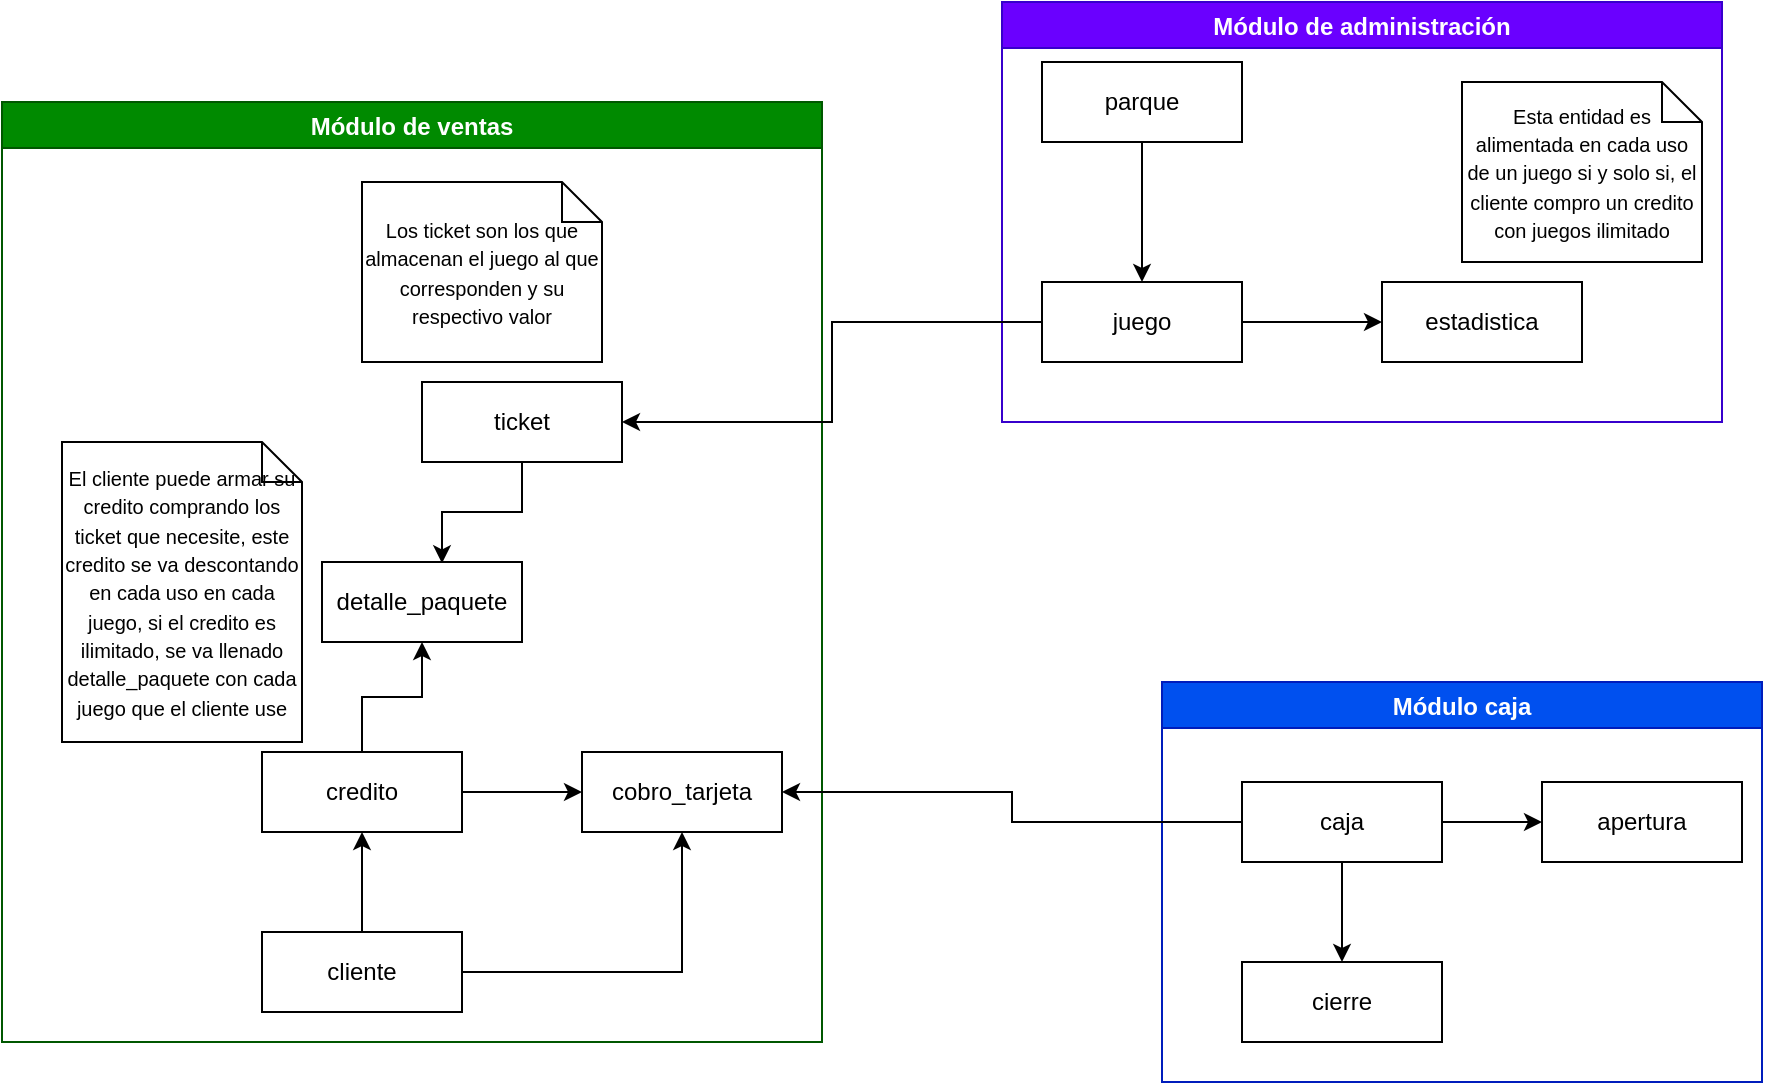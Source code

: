 <mxfile version="14.6.13" type="device"><diagram id="hDM5s5VB6b4KZ9M9UwqM" name="Página-1"><mxGraphModel dx="1185" dy="650" grid="1" gridSize="10" guides="1" tooltips="1" connect="1" arrows="1" fold="1" page="1" pageScale="1" pageWidth="1100" pageHeight="850" math="0" shadow="0"><root><mxCell id="0"/><mxCell id="1" parent="0"/><mxCell id="n8Sd1J-hEDb_v5RWxnbS-32" value="Módulo de ventas" style="swimlane;fillColor=#008a00;strokeColor=#005700;fontColor=#ffffff;swimlaneFillColor=#ffffff;" vertex="1" parent="1"><mxGeometry x="100" y="220" width="410" height="470" as="geometry"><mxRectangle x="50" y="220" width="130" height="23" as="alternateBounds"/></mxGeometry></mxCell><mxCell id="n8Sd1J-hEDb_v5RWxnbS-33" value="Módulo de administración" style="swimlane;fillColor=#6a00ff;strokeColor=#3700CC;fontColor=#ffffff;swimlaneFillColor=#ffffff;" vertex="1" parent="1"><mxGeometry x="600" y="170" width="360" height="210" as="geometry"><mxRectangle x="50" y="220" width="130" height="23" as="alternateBounds"/></mxGeometry></mxCell><mxCell id="n8Sd1J-hEDb_v5RWxnbS-34" value="Módulo caja" style="swimlane;fillColor=#0050ef;strokeColor=#001DBC;fontColor=#ffffff;swimlaneFillColor=#ffffff;" vertex="1" parent="1"><mxGeometry x="680" y="510" width="300" height="200" as="geometry"><mxRectangle x="50" y="220" width="130" height="23" as="alternateBounds"/></mxGeometry></mxCell><mxCell id="n8Sd1J-hEDb_v5RWxnbS-35" style="edgeStyle=orthogonalEdgeStyle;rounded=0;orthogonalLoop=1;jettySize=auto;html=1;entryX=0.6;entryY=0.016;entryDx=0;entryDy=0;entryPerimeter=0;" edge="1" parent="1" source="n8Sd1J-hEDb_v5RWxnbS-36" target="n8Sd1J-hEDb_v5RWxnbS-59"><mxGeometry relative="1" as="geometry"/></mxCell><mxCell id="n8Sd1J-hEDb_v5RWxnbS-36" value="ticket" style="whiteSpace=wrap;html=1;align=center;" vertex="1" parent="1"><mxGeometry x="310" y="360" width="100" height="40" as="geometry"/></mxCell><mxCell id="n8Sd1J-hEDb_v5RWxnbS-37" style="edgeStyle=orthogonalEdgeStyle;rounded=0;orthogonalLoop=1;jettySize=auto;html=1;entryX=1;entryY=0.5;entryDx=0;entryDy=0;" edge="1" parent="1" source="n8Sd1J-hEDb_v5RWxnbS-39" target="n8Sd1J-hEDb_v5RWxnbS-36"><mxGeometry relative="1" as="geometry"/></mxCell><mxCell id="n8Sd1J-hEDb_v5RWxnbS-38" style="edgeStyle=orthogonalEdgeStyle;rounded=0;orthogonalLoop=1;jettySize=auto;html=1;" edge="1" parent="1" source="n8Sd1J-hEDb_v5RWxnbS-39" target="n8Sd1J-hEDb_v5RWxnbS-57"><mxGeometry relative="1" as="geometry"/></mxCell><mxCell id="n8Sd1J-hEDb_v5RWxnbS-39" value="juego" style="whiteSpace=wrap;html=1;align=center;" vertex="1" parent="1"><mxGeometry x="620" y="310" width="100" height="40" as="geometry"/></mxCell><mxCell id="n8Sd1J-hEDb_v5RWxnbS-40" style="edgeStyle=orthogonalEdgeStyle;rounded=0;orthogonalLoop=1;jettySize=auto;html=1;" edge="1" parent="1" source="n8Sd1J-hEDb_v5RWxnbS-41" target="n8Sd1J-hEDb_v5RWxnbS-39"><mxGeometry relative="1" as="geometry"/></mxCell><mxCell id="n8Sd1J-hEDb_v5RWxnbS-41" value="parque" style="whiteSpace=wrap;html=1;align=center;" vertex="1" parent="1"><mxGeometry x="620" y="200" width="100" height="40" as="geometry"/></mxCell><mxCell id="n8Sd1J-hEDb_v5RWxnbS-42" style="edgeStyle=orthogonalEdgeStyle;rounded=0;orthogonalLoop=1;jettySize=auto;html=1;" edge="1" parent="1" source="n8Sd1J-hEDb_v5RWxnbS-44" target="n8Sd1J-hEDb_v5RWxnbS-47"><mxGeometry relative="1" as="geometry"/></mxCell><mxCell id="n8Sd1J-hEDb_v5RWxnbS-43" style="edgeStyle=orthogonalEdgeStyle;rounded=0;orthogonalLoop=1;jettySize=auto;html=1;" edge="1" parent="1" source="n8Sd1J-hEDb_v5RWxnbS-44" target="n8Sd1J-hEDb_v5RWxnbS-50"><mxGeometry relative="1" as="geometry"/></mxCell><mxCell id="n8Sd1J-hEDb_v5RWxnbS-44" value="cliente" style="whiteSpace=wrap;html=1;align=center;" vertex="1" parent="1"><mxGeometry x="230" y="635" width="100" height="40" as="geometry"/></mxCell><mxCell id="n8Sd1J-hEDb_v5RWxnbS-45" style="edgeStyle=orthogonalEdgeStyle;rounded=0;orthogonalLoop=1;jettySize=auto;html=1;" edge="1" parent="1" source="n8Sd1J-hEDb_v5RWxnbS-47" target="n8Sd1J-hEDb_v5RWxnbS-50"><mxGeometry relative="1" as="geometry"/></mxCell><mxCell id="n8Sd1J-hEDb_v5RWxnbS-46" style="edgeStyle=orthogonalEdgeStyle;rounded=0;orthogonalLoop=1;jettySize=auto;html=1;entryX=0.5;entryY=1;entryDx=0;entryDy=0;" edge="1" parent="1" source="n8Sd1J-hEDb_v5RWxnbS-47" target="n8Sd1J-hEDb_v5RWxnbS-59"><mxGeometry relative="1" as="geometry"/></mxCell><mxCell id="n8Sd1J-hEDb_v5RWxnbS-47" value="credito" style="whiteSpace=wrap;html=1;align=center;" vertex="1" parent="1"><mxGeometry x="230" y="545" width="100" height="40" as="geometry"/></mxCell><mxCell id="n8Sd1J-hEDb_v5RWxnbS-48" value="&lt;font style=&quot;font-size: 10px&quot;&gt;Los ticket son los que almacenan el juego al que corresponden y su respectivo valor&lt;/font&gt;" style="shape=note;size=20;whiteSpace=wrap;html=1;" vertex="1" parent="1"><mxGeometry x="280" y="260" width="120" height="90" as="geometry"/></mxCell><mxCell id="n8Sd1J-hEDb_v5RWxnbS-49" value="&lt;font style=&quot;font-size: 10px&quot;&gt;El cliente puede armar su credito comprando los ticket que necesite, este credito se va descontando en cada uso en cada juego, si el credito es ilimitado, se va llenado detalle_paquete con cada juego que el cliente use&lt;/font&gt;" style="shape=note;size=20;whiteSpace=wrap;html=1;" vertex="1" parent="1"><mxGeometry x="130" y="390" width="120" height="150" as="geometry"/></mxCell><mxCell id="n8Sd1J-hEDb_v5RWxnbS-50" value="cobro_tarjeta" style="whiteSpace=wrap;html=1;align=center;" vertex="1" parent="1"><mxGeometry x="390" y="545" width="100" height="40" as="geometry"/></mxCell><mxCell id="n8Sd1J-hEDb_v5RWxnbS-51" style="edgeStyle=orthogonalEdgeStyle;rounded=0;orthogonalLoop=1;jettySize=auto;html=1;" edge="1" parent="1" source="n8Sd1J-hEDb_v5RWxnbS-54" target="n8Sd1J-hEDb_v5RWxnbS-55"><mxGeometry relative="1" as="geometry"/></mxCell><mxCell id="n8Sd1J-hEDb_v5RWxnbS-52" style="edgeStyle=orthogonalEdgeStyle;rounded=0;orthogonalLoop=1;jettySize=auto;html=1;" edge="1" parent="1" source="n8Sd1J-hEDb_v5RWxnbS-54" target="n8Sd1J-hEDb_v5RWxnbS-56"><mxGeometry relative="1" as="geometry"/></mxCell><mxCell id="n8Sd1J-hEDb_v5RWxnbS-53" style="edgeStyle=orthogonalEdgeStyle;rounded=0;orthogonalLoop=1;jettySize=auto;html=1;" edge="1" parent="1" source="n8Sd1J-hEDb_v5RWxnbS-54" target="n8Sd1J-hEDb_v5RWxnbS-50"><mxGeometry relative="1" as="geometry"/></mxCell><mxCell id="n8Sd1J-hEDb_v5RWxnbS-54" value="caja" style="whiteSpace=wrap;html=1;align=center;" vertex="1" parent="1"><mxGeometry x="720" y="560" width="100" height="40" as="geometry"/></mxCell><mxCell id="n8Sd1J-hEDb_v5RWxnbS-55" value="cierre" style="whiteSpace=wrap;html=1;align=center;" vertex="1" parent="1"><mxGeometry x="720" y="650" width="100" height="40" as="geometry"/></mxCell><mxCell id="n8Sd1J-hEDb_v5RWxnbS-56" value="apertura" style="whiteSpace=wrap;html=1;align=center;" vertex="1" parent="1"><mxGeometry x="870" y="560" width="100" height="40" as="geometry"/></mxCell><mxCell id="n8Sd1J-hEDb_v5RWxnbS-57" value="estadistica" style="whiteSpace=wrap;html=1;align=center;" vertex="1" parent="1"><mxGeometry x="790" y="310" width="100" height="40" as="geometry"/></mxCell><mxCell id="n8Sd1J-hEDb_v5RWxnbS-58" value="&lt;font style=&quot;font-size: 10px&quot;&gt;Esta entidad es alimentada en cada uso de un juego si y solo si, el cliente compro un credito con juegos ilimitado&lt;/font&gt;" style="shape=note;size=20;whiteSpace=wrap;html=1;" vertex="1" parent="1"><mxGeometry x="830" y="210" width="120" height="90" as="geometry"/></mxCell><mxCell id="n8Sd1J-hEDb_v5RWxnbS-59" value="detalle_paquete" style="whiteSpace=wrap;html=1;align=center;" vertex="1" parent="1"><mxGeometry x="260" y="450" width="100" height="40" as="geometry"/></mxCell></root></mxGraphModel></diagram></mxfile>